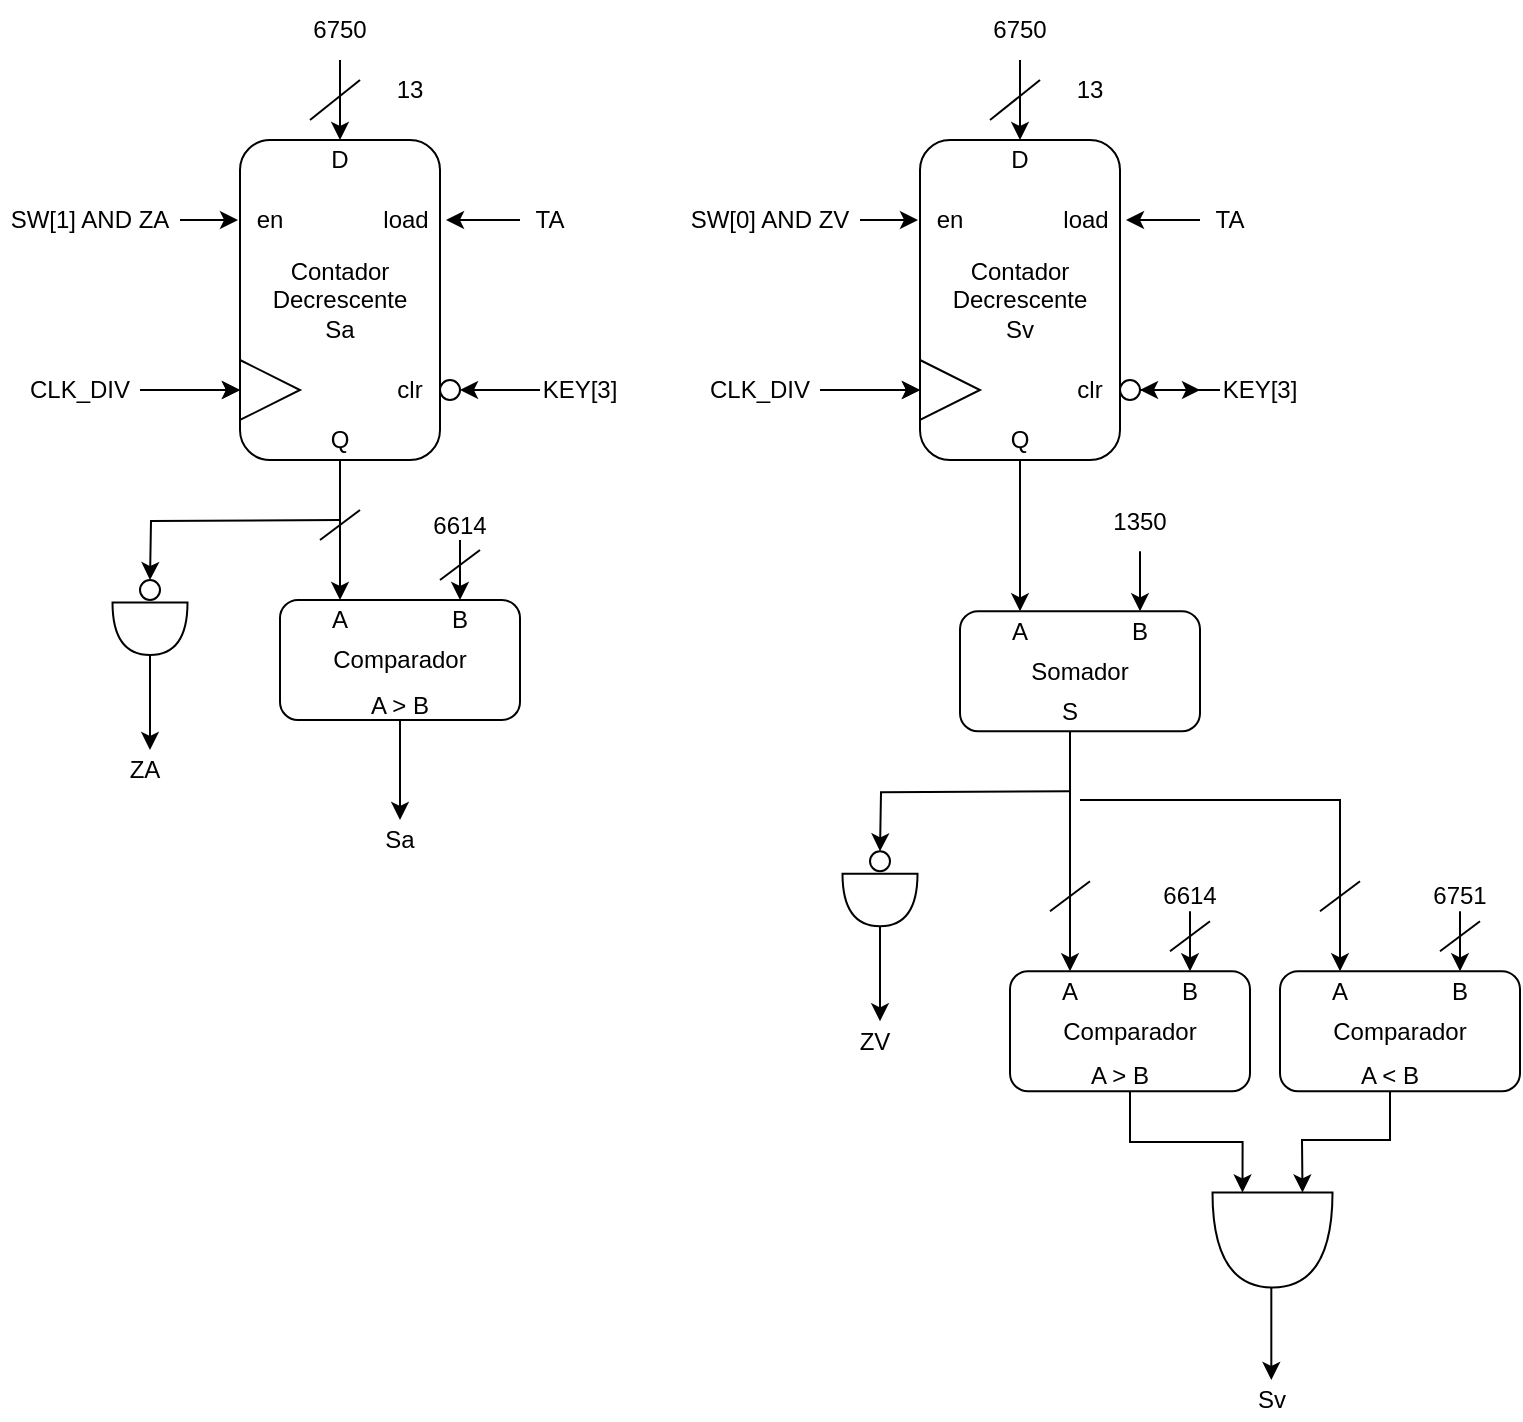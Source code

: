 <mxfile version="25.0.3">
  <diagram name="Página-1" id="-d0dwPINs9a2NCH_3Eq4">
    <mxGraphModel dx="1120" dy="462" grid="1" gridSize="10" guides="1" tooltips="1" connect="1" arrows="1" fold="1" page="1" pageScale="1" pageWidth="827" pageHeight="1169" math="0" shadow="0">
      <root>
        <mxCell id="0" />
        <mxCell id="1" parent="0" />
        <mxCell id="w7cqGUQjVS0D_V7j70pe-1" value="&lt;div&gt;Contador Decrescente&lt;/div&gt;&lt;div&gt;Sa&lt;/div&gt;" style="rounded=1;whiteSpace=wrap;html=1;" vertex="1" parent="1">
          <mxGeometry x="160" y="160" width="100" height="160" as="geometry" />
        </mxCell>
        <mxCell id="w7cqGUQjVS0D_V7j70pe-2" value="" style="triangle;whiteSpace=wrap;html=1;" vertex="1" parent="1">
          <mxGeometry x="160" y="270" width="30" height="30" as="geometry" />
        </mxCell>
        <mxCell id="w7cqGUQjVS0D_V7j70pe-3" value="" style="endArrow=classic;html=1;rounded=0;" edge="1" parent="1">
          <mxGeometry width="50" height="50" relative="1" as="geometry">
            <mxPoint x="130" y="200" as="sourcePoint" />
            <mxPoint x="159" y="200" as="targetPoint" />
          </mxGeometry>
        </mxCell>
        <mxCell id="w7cqGUQjVS0D_V7j70pe-4" value="&lt;div&gt;en&lt;/div&gt;" style="text;html=1;align=center;verticalAlign=middle;whiteSpace=wrap;rounded=0;" vertex="1" parent="1">
          <mxGeometry x="155" y="190" width="40" height="20" as="geometry" />
        </mxCell>
        <mxCell id="w7cqGUQjVS0D_V7j70pe-5" value="SW[1] AND ZA" style="text;html=1;align=center;verticalAlign=middle;whiteSpace=wrap;rounded=0;" vertex="1" parent="1">
          <mxGeometry x="40" y="185" width="90" height="30" as="geometry" />
        </mxCell>
        <mxCell id="w7cqGUQjVS0D_V7j70pe-6" value="" style="endArrow=classic;html=1;rounded=0;entryX=0;entryY=0.5;entryDx=0;entryDy=0;" edge="1" parent="1" target="w7cqGUQjVS0D_V7j70pe-2">
          <mxGeometry width="50" height="50" relative="1" as="geometry">
            <mxPoint x="110" y="285" as="sourcePoint" />
            <mxPoint x="250" y="200" as="targetPoint" />
          </mxGeometry>
        </mxCell>
        <mxCell id="w7cqGUQjVS0D_V7j70pe-8" value="" style="edgeStyle=orthogonalEdgeStyle;rounded=0;orthogonalLoop=1;jettySize=auto;html=1;" edge="1" parent="1" source="w7cqGUQjVS0D_V7j70pe-7" target="w7cqGUQjVS0D_V7j70pe-2">
          <mxGeometry relative="1" as="geometry" />
        </mxCell>
        <mxCell id="w7cqGUQjVS0D_V7j70pe-7" value="CLK_DIV" style="text;html=1;align=center;verticalAlign=middle;whiteSpace=wrap;rounded=0;" vertex="1" parent="1">
          <mxGeometry x="50" y="270" width="60" height="30" as="geometry" />
        </mxCell>
        <mxCell id="w7cqGUQjVS0D_V7j70pe-10" value="clr" style="text;html=1;align=center;verticalAlign=middle;whiteSpace=wrap;rounded=0;" vertex="1" parent="1">
          <mxGeometry x="230" y="277.5" width="30" height="15" as="geometry" />
        </mxCell>
        <mxCell id="w7cqGUQjVS0D_V7j70pe-13" value="KEY[3]" style="text;html=1;align=center;verticalAlign=middle;whiteSpace=wrap;rounded=0;" vertex="1" parent="1">
          <mxGeometry x="300" y="270" width="60" height="30" as="geometry" />
        </mxCell>
        <mxCell id="w7cqGUQjVS0D_V7j70pe-14" value="" style="ellipse;whiteSpace=wrap;html=1;aspect=fixed;" vertex="1" parent="1">
          <mxGeometry x="260" y="280" width="10" height="10" as="geometry" />
        </mxCell>
        <mxCell id="w7cqGUQjVS0D_V7j70pe-15" value="" style="endArrow=classic;html=1;rounded=0;entryX=1;entryY=0.5;entryDx=0;entryDy=0;" edge="1" parent="1" target="w7cqGUQjVS0D_V7j70pe-14">
          <mxGeometry width="50" height="50" relative="1" as="geometry">
            <mxPoint x="310" y="285" as="sourcePoint" />
            <mxPoint x="250" y="200" as="targetPoint" />
          </mxGeometry>
        </mxCell>
        <mxCell id="w7cqGUQjVS0D_V7j70pe-30" value="load" style="text;html=1;align=center;verticalAlign=middle;whiteSpace=wrap;rounded=0;" vertex="1" parent="1">
          <mxGeometry x="223" y="190" width="40" height="20" as="geometry" />
        </mxCell>
        <mxCell id="w7cqGUQjVS0D_V7j70pe-31" value="" style="endArrow=classic;html=1;rounded=0;entryX=1;entryY=0.5;entryDx=0;entryDy=0;" edge="1" parent="1" target="w7cqGUQjVS0D_V7j70pe-30">
          <mxGeometry width="50" height="50" relative="1" as="geometry">
            <mxPoint x="300" y="200" as="sourcePoint" />
            <mxPoint x="330" y="240" as="targetPoint" />
          </mxGeometry>
        </mxCell>
        <mxCell id="w7cqGUQjVS0D_V7j70pe-32" value="TA" style="text;html=1;align=center;verticalAlign=middle;whiteSpace=wrap;rounded=0;" vertex="1" parent="1">
          <mxGeometry x="300" y="185" width="30" height="30" as="geometry" />
        </mxCell>
        <mxCell id="w7cqGUQjVS0D_V7j70pe-33" value="" style="endArrow=classic;html=1;rounded=0;entryX=0.5;entryY=0;entryDx=0;entryDy=0;" edge="1" parent="1" target="w7cqGUQjVS0D_V7j70pe-1">
          <mxGeometry width="50" height="50" relative="1" as="geometry">
            <mxPoint x="210" y="120" as="sourcePoint" />
            <mxPoint x="330" y="240" as="targetPoint" />
          </mxGeometry>
        </mxCell>
        <mxCell id="w7cqGUQjVS0D_V7j70pe-34" value="6750" style="text;html=1;align=center;verticalAlign=middle;whiteSpace=wrap;rounded=0;" vertex="1" parent="1">
          <mxGeometry x="180" y="90" width="60" height="30" as="geometry" />
        </mxCell>
        <mxCell id="w7cqGUQjVS0D_V7j70pe-36" value="D" style="text;html=1;align=center;verticalAlign=middle;whiteSpace=wrap;rounded=0;" vertex="1" parent="1">
          <mxGeometry x="195" y="160" width="30" height="20" as="geometry" />
        </mxCell>
        <mxCell id="w7cqGUQjVS0D_V7j70pe-39" value="" style="endArrow=none;html=1;rounded=0;" edge="1" parent="1">
          <mxGeometry width="50" height="50" relative="1" as="geometry">
            <mxPoint x="195" y="150" as="sourcePoint" />
            <mxPoint x="220" y="130" as="targetPoint" />
          </mxGeometry>
        </mxCell>
        <mxCell id="w7cqGUQjVS0D_V7j70pe-40" value="13" style="text;html=1;align=center;verticalAlign=middle;whiteSpace=wrap;rounded=0;" vertex="1" parent="1">
          <mxGeometry x="230" y="120" width="30" height="30" as="geometry" />
        </mxCell>
        <mxCell id="w7cqGUQjVS0D_V7j70pe-41" value="Comparador" style="rounded=1;whiteSpace=wrap;html=1;" vertex="1" parent="1">
          <mxGeometry x="180" y="390" width="120" height="60" as="geometry" />
        </mxCell>
        <mxCell id="w7cqGUQjVS0D_V7j70pe-42" value="" style="endArrow=classic;html=1;rounded=0;entryX=0.25;entryY=0;entryDx=0;entryDy=0;exitX=0.5;exitY=1;exitDx=0;exitDy=0;" edge="1" parent="1" source="w7cqGUQjVS0D_V7j70pe-49" target="w7cqGUQjVS0D_V7j70pe-41">
          <mxGeometry width="50" height="50" relative="1" as="geometry">
            <mxPoint x="210" y="340" as="sourcePoint" />
            <mxPoint x="260" y="400" as="targetPoint" />
            <Array as="points">
              <mxPoint x="210" y="360" />
            </Array>
          </mxGeometry>
        </mxCell>
        <mxCell id="w7cqGUQjVS0D_V7j70pe-43" value="" style="endArrow=classic;html=1;rounded=0;entryX=0.75;entryY=0;entryDx=0;entryDy=0;" edge="1" parent="1" target="w7cqGUQjVS0D_V7j70pe-41">
          <mxGeometry width="50" height="50" relative="1" as="geometry">
            <mxPoint x="270" y="360" as="sourcePoint" />
            <mxPoint x="260" y="400" as="targetPoint" />
          </mxGeometry>
        </mxCell>
        <mxCell id="w7cqGUQjVS0D_V7j70pe-44" value="A" style="text;html=1;align=center;verticalAlign=middle;whiteSpace=wrap;rounded=0;" vertex="1" parent="1">
          <mxGeometry x="200" y="390" width="20" height="20" as="geometry" />
        </mxCell>
        <mxCell id="w7cqGUQjVS0D_V7j70pe-45" value="B" style="text;html=1;align=center;verticalAlign=middle;whiteSpace=wrap;rounded=0;" vertex="1" parent="1">
          <mxGeometry x="260" y="390" width="20" height="20" as="geometry" />
        </mxCell>
        <mxCell id="w7cqGUQjVS0D_V7j70pe-47" value="6614" style="text;html=1;align=center;verticalAlign=middle;whiteSpace=wrap;rounded=0;" vertex="1" parent="1">
          <mxGeometry x="250" y="340" width="40" height="25" as="geometry" />
        </mxCell>
        <mxCell id="w7cqGUQjVS0D_V7j70pe-49" value="Q" style="text;html=1;align=center;verticalAlign=middle;whiteSpace=wrap;rounded=0;" vertex="1" parent="1">
          <mxGeometry x="200" y="300" width="20" height="20" as="geometry" />
        </mxCell>
        <mxCell id="w7cqGUQjVS0D_V7j70pe-50" value="" style="endArrow=classic;html=1;rounded=0;exitX=0.5;exitY=1;exitDx=0;exitDy=0;" edge="1" parent="1" source="w7cqGUQjVS0D_V7j70pe-41">
          <mxGeometry width="50" height="50" relative="1" as="geometry">
            <mxPoint x="210" y="450" as="sourcePoint" />
            <mxPoint x="240" y="500" as="targetPoint" />
          </mxGeometry>
        </mxCell>
        <mxCell id="w7cqGUQjVS0D_V7j70pe-51" value="A &amp;gt; B" style="text;html=1;align=center;verticalAlign=middle;whiteSpace=wrap;rounded=0;" vertex="1" parent="1">
          <mxGeometry x="220" y="435" width="40" height="15" as="geometry" />
        </mxCell>
        <mxCell id="w7cqGUQjVS0D_V7j70pe-52" value="Sa" style="text;html=1;align=center;verticalAlign=middle;whiteSpace=wrap;rounded=0;" vertex="1" parent="1">
          <mxGeometry x="225" y="500" width="30" height="20" as="geometry" />
        </mxCell>
        <mxCell id="w7cqGUQjVS0D_V7j70pe-55" value="" style="endArrow=none;html=1;rounded=0;" edge="1" parent="1">
          <mxGeometry width="50" height="50" relative="1" as="geometry">
            <mxPoint x="200" y="360" as="sourcePoint" />
            <mxPoint x="220" y="345" as="targetPoint" />
          </mxGeometry>
        </mxCell>
        <mxCell id="w7cqGUQjVS0D_V7j70pe-57" value="" style="endArrow=none;html=1;rounded=0;" edge="1" parent="1">
          <mxGeometry width="50" height="50" relative="1" as="geometry">
            <mxPoint x="260" y="380" as="sourcePoint" />
            <mxPoint x="280" y="365" as="targetPoint" />
          </mxGeometry>
        </mxCell>
        <mxCell id="w7cqGUQjVS0D_V7j70pe-59" value="" style="endArrow=classic;html=1;rounded=0;edgeStyle=orthogonalEdgeStyle;" edge="1" parent="1">
          <mxGeometry width="50" height="50" relative="1" as="geometry">
            <mxPoint x="210" y="350" as="sourcePoint" />
            <mxPoint x="115" y="380" as="targetPoint" />
          </mxGeometry>
        </mxCell>
        <mxCell id="w7cqGUQjVS0D_V7j70pe-60" value="" style="endArrow=classic;html=1;rounded=0;exitX=1;exitY=0.5;exitDx=0;exitDy=0;exitPerimeter=0;" edge="1" parent="1">
          <mxGeometry width="50" height="50" relative="1" as="geometry">
            <mxPoint x="115" y="410" as="sourcePoint" />
            <mxPoint x="115" y="465" as="targetPoint" />
          </mxGeometry>
        </mxCell>
        <mxCell id="w7cqGUQjVS0D_V7j70pe-61" value="ZA" style="text;html=1;align=center;verticalAlign=middle;whiteSpace=wrap;rounded=0;" vertex="1" parent="1">
          <mxGeometry x="95" y="465" width="35" height="20" as="geometry" />
        </mxCell>
        <mxCell id="w7cqGUQjVS0D_V7j70pe-63" value="" style="ellipse;whiteSpace=wrap;html=1;aspect=fixed;" vertex="1" parent="1">
          <mxGeometry x="110" y="380" width="10" height="10" as="geometry" />
        </mxCell>
        <mxCell id="w7cqGUQjVS0D_V7j70pe-68" value="" style="shape=or;whiteSpace=wrap;html=1;rotation=90;" vertex="1" parent="1">
          <mxGeometry x="101.88" y="385.63" width="26.25" height="37.5" as="geometry" />
        </mxCell>
        <mxCell id="w7cqGUQjVS0D_V7j70pe-69" value="&lt;div&gt;Contador Decrescente&lt;/div&gt;&lt;div&gt;Sv&lt;/div&gt;" style="rounded=1;whiteSpace=wrap;html=1;" vertex="1" parent="1">
          <mxGeometry x="500" y="160" width="100" height="160" as="geometry" />
        </mxCell>
        <mxCell id="w7cqGUQjVS0D_V7j70pe-70" value="" style="triangle;whiteSpace=wrap;html=1;" vertex="1" parent="1">
          <mxGeometry x="500" y="270" width="30" height="30" as="geometry" />
        </mxCell>
        <mxCell id="w7cqGUQjVS0D_V7j70pe-71" value="" style="endArrow=classic;html=1;rounded=0;" edge="1" parent="1">
          <mxGeometry width="50" height="50" relative="1" as="geometry">
            <mxPoint x="470" y="200" as="sourcePoint" />
            <mxPoint x="499" y="200" as="targetPoint" />
          </mxGeometry>
        </mxCell>
        <mxCell id="w7cqGUQjVS0D_V7j70pe-72" value="&lt;div&gt;en&lt;/div&gt;" style="text;html=1;align=center;verticalAlign=middle;whiteSpace=wrap;rounded=0;" vertex="1" parent="1">
          <mxGeometry x="495" y="190" width="40" height="20" as="geometry" />
        </mxCell>
        <mxCell id="w7cqGUQjVS0D_V7j70pe-73" value="SW[0] AND ZV" style="text;html=1;align=center;verticalAlign=middle;whiteSpace=wrap;rounded=0;" vertex="1" parent="1">
          <mxGeometry x="380" y="185" width="90" height="30" as="geometry" />
        </mxCell>
        <mxCell id="w7cqGUQjVS0D_V7j70pe-74" value="" style="endArrow=classic;html=1;rounded=0;entryX=0;entryY=0.5;entryDx=0;entryDy=0;" edge="1" parent="1" target="w7cqGUQjVS0D_V7j70pe-70">
          <mxGeometry width="50" height="50" relative="1" as="geometry">
            <mxPoint x="450" y="285" as="sourcePoint" />
            <mxPoint x="590" y="200" as="targetPoint" />
          </mxGeometry>
        </mxCell>
        <mxCell id="w7cqGUQjVS0D_V7j70pe-75" value="" style="edgeStyle=orthogonalEdgeStyle;rounded=0;orthogonalLoop=1;jettySize=auto;html=1;" edge="1" parent="1" source="w7cqGUQjVS0D_V7j70pe-76" target="w7cqGUQjVS0D_V7j70pe-70">
          <mxGeometry relative="1" as="geometry" />
        </mxCell>
        <mxCell id="w7cqGUQjVS0D_V7j70pe-76" value="CLK_DIV" style="text;html=1;align=center;verticalAlign=middle;whiteSpace=wrap;rounded=0;" vertex="1" parent="1">
          <mxGeometry x="390" y="270" width="60" height="30" as="geometry" />
        </mxCell>
        <mxCell id="w7cqGUQjVS0D_V7j70pe-77" value="" style="edgeStyle=orthogonalEdgeStyle;rounded=0;orthogonalLoop=1;jettySize=auto;html=1;" edge="1" parent="1" source="w7cqGUQjVS0D_V7j70pe-78" target="w7cqGUQjVS0D_V7j70pe-79">
          <mxGeometry relative="1" as="geometry" />
        </mxCell>
        <mxCell id="w7cqGUQjVS0D_V7j70pe-78" value="clr" style="text;html=1;align=center;verticalAlign=middle;whiteSpace=wrap;rounded=0;" vertex="1" parent="1">
          <mxGeometry x="570" y="277.5" width="30" height="15" as="geometry" />
        </mxCell>
        <mxCell id="w7cqGUQjVS0D_V7j70pe-79" value="KEY[3]" style="text;html=1;align=center;verticalAlign=middle;whiteSpace=wrap;rounded=0;" vertex="1" parent="1">
          <mxGeometry x="640" y="270" width="60" height="30" as="geometry" />
        </mxCell>
        <mxCell id="w7cqGUQjVS0D_V7j70pe-80" value="" style="ellipse;whiteSpace=wrap;html=1;aspect=fixed;" vertex="1" parent="1">
          <mxGeometry x="600" y="280" width="10" height="10" as="geometry" />
        </mxCell>
        <mxCell id="w7cqGUQjVS0D_V7j70pe-81" value="" style="endArrow=classic;html=1;rounded=0;entryX=1;entryY=0.5;entryDx=0;entryDy=0;" edge="1" parent="1" target="w7cqGUQjVS0D_V7j70pe-80">
          <mxGeometry width="50" height="50" relative="1" as="geometry">
            <mxPoint x="650" y="285" as="sourcePoint" />
            <mxPoint x="590" y="200" as="targetPoint" />
          </mxGeometry>
        </mxCell>
        <mxCell id="w7cqGUQjVS0D_V7j70pe-82" value="load" style="text;html=1;align=center;verticalAlign=middle;whiteSpace=wrap;rounded=0;" vertex="1" parent="1">
          <mxGeometry x="563" y="190" width="40" height="20" as="geometry" />
        </mxCell>
        <mxCell id="w7cqGUQjVS0D_V7j70pe-83" value="" style="endArrow=classic;html=1;rounded=0;entryX=1;entryY=0.5;entryDx=0;entryDy=0;" edge="1" parent="1" target="w7cqGUQjVS0D_V7j70pe-82">
          <mxGeometry width="50" height="50" relative="1" as="geometry">
            <mxPoint x="640" y="200" as="sourcePoint" />
            <mxPoint x="670" y="240" as="targetPoint" />
          </mxGeometry>
        </mxCell>
        <mxCell id="w7cqGUQjVS0D_V7j70pe-84" value="TA" style="text;html=1;align=center;verticalAlign=middle;whiteSpace=wrap;rounded=0;" vertex="1" parent="1">
          <mxGeometry x="640" y="185" width="30" height="30" as="geometry" />
        </mxCell>
        <mxCell id="w7cqGUQjVS0D_V7j70pe-85" value="" style="endArrow=classic;html=1;rounded=0;entryX=0.5;entryY=0;entryDx=0;entryDy=0;" edge="1" parent="1" target="w7cqGUQjVS0D_V7j70pe-69">
          <mxGeometry width="50" height="50" relative="1" as="geometry">
            <mxPoint x="550" y="120" as="sourcePoint" />
            <mxPoint x="670" y="240" as="targetPoint" />
          </mxGeometry>
        </mxCell>
        <mxCell id="w7cqGUQjVS0D_V7j70pe-86" value="6750" style="text;html=1;align=center;verticalAlign=middle;whiteSpace=wrap;rounded=0;" vertex="1" parent="1">
          <mxGeometry x="520" y="90" width="60" height="30" as="geometry" />
        </mxCell>
        <mxCell id="w7cqGUQjVS0D_V7j70pe-87" value="D" style="text;html=1;align=center;verticalAlign=middle;whiteSpace=wrap;rounded=0;" vertex="1" parent="1">
          <mxGeometry x="535" y="160" width="30" height="20" as="geometry" />
        </mxCell>
        <mxCell id="w7cqGUQjVS0D_V7j70pe-88" value="" style="endArrow=none;html=1;rounded=0;" edge="1" parent="1">
          <mxGeometry width="50" height="50" relative="1" as="geometry">
            <mxPoint x="535" y="150" as="sourcePoint" />
            <mxPoint x="560" y="130" as="targetPoint" />
          </mxGeometry>
        </mxCell>
        <mxCell id="w7cqGUQjVS0D_V7j70pe-89" value="13" style="text;html=1;align=center;verticalAlign=middle;whiteSpace=wrap;rounded=0;" vertex="1" parent="1">
          <mxGeometry x="570" y="120" width="30" height="30" as="geometry" />
        </mxCell>
        <mxCell id="w7cqGUQjVS0D_V7j70pe-90" value="Comparador" style="rounded=1;whiteSpace=wrap;html=1;" vertex="1" parent="1">
          <mxGeometry x="545" y="575.63" width="120" height="60" as="geometry" />
        </mxCell>
        <mxCell id="w7cqGUQjVS0D_V7j70pe-91" value="" style="endArrow=classic;html=1;rounded=0;entryX=0.25;entryY=0;entryDx=0;entryDy=0;exitX=0.5;exitY=1;exitDx=0;exitDy=0;" edge="1" parent="1" target="w7cqGUQjVS0D_V7j70pe-90">
          <mxGeometry width="50" height="50" relative="1" as="geometry">
            <mxPoint x="575" y="455.63" as="sourcePoint" />
            <mxPoint x="625" y="535.63" as="targetPoint" />
            <Array as="points">
              <mxPoint x="575" y="495.63" />
            </Array>
          </mxGeometry>
        </mxCell>
        <mxCell id="w7cqGUQjVS0D_V7j70pe-92" value="" style="endArrow=classic;html=1;rounded=0;entryX=0.75;entryY=0;entryDx=0;entryDy=0;" edge="1" parent="1" target="w7cqGUQjVS0D_V7j70pe-90">
          <mxGeometry width="50" height="50" relative="1" as="geometry">
            <mxPoint x="635" y="545.63" as="sourcePoint" />
            <mxPoint x="625" y="585.63" as="targetPoint" />
          </mxGeometry>
        </mxCell>
        <mxCell id="w7cqGUQjVS0D_V7j70pe-93" value="A" style="text;html=1;align=center;verticalAlign=middle;whiteSpace=wrap;rounded=0;" vertex="1" parent="1">
          <mxGeometry x="565" y="575.63" width="20" height="20" as="geometry" />
        </mxCell>
        <mxCell id="w7cqGUQjVS0D_V7j70pe-94" value="B" style="text;html=1;align=center;verticalAlign=middle;whiteSpace=wrap;rounded=0;" vertex="1" parent="1">
          <mxGeometry x="625" y="575.63" width="20" height="20" as="geometry" />
        </mxCell>
        <mxCell id="w7cqGUQjVS0D_V7j70pe-95" value="6614" style="text;html=1;align=center;verticalAlign=middle;whiteSpace=wrap;rounded=0;" vertex="1" parent="1">
          <mxGeometry x="615" y="525.63" width="40" height="25" as="geometry" />
        </mxCell>
        <mxCell id="w7cqGUQjVS0D_V7j70pe-96" value="Q" style="text;html=1;align=center;verticalAlign=middle;whiteSpace=wrap;rounded=0;" vertex="1" parent="1">
          <mxGeometry x="540" y="300" width="20" height="20" as="geometry" />
        </mxCell>
        <mxCell id="w7cqGUQjVS0D_V7j70pe-97" value="" style="endArrow=classic;html=1;rounded=0;exitX=0.5;exitY=1;exitDx=0;exitDy=0;" edge="1" parent="1">
          <mxGeometry width="50" height="50" relative="1" as="geometry">
            <mxPoint x="675.66" y="730.0" as="sourcePoint" />
            <mxPoint x="675.66" y="780" as="targetPoint" />
          </mxGeometry>
        </mxCell>
        <mxCell id="w7cqGUQjVS0D_V7j70pe-98" value="A &amp;gt; B" style="text;html=1;align=center;verticalAlign=middle;whiteSpace=wrap;rounded=0;" vertex="1" parent="1">
          <mxGeometry x="580" y="620.63" width="40" height="15" as="geometry" />
        </mxCell>
        <mxCell id="w7cqGUQjVS0D_V7j70pe-99" value="Sv" style="text;html=1;align=center;verticalAlign=middle;whiteSpace=wrap;rounded=0;" vertex="1" parent="1">
          <mxGeometry x="661.25" y="780" width="30" height="20" as="geometry" />
        </mxCell>
        <mxCell id="w7cqGUQjVS0D_V7j70pe-100" value="" style="endArrow=none;html=1;rounded=0;" edge="1" parent="1">
          <mxGeometry width="50" height="50" relative="1" as="geometry">
            <mxPoint x="565" y="545.63" as="sourcePoint" />
            <mxPoint x="585" y="530.63" as="targetPoint" />
          </mxGeometry>
        </mxCell>
        <mxCell id="w7cqGUQjVS0D_V7j70pe-101" value="" style="endArrow=none;html=1;rounded=0;" edge="1" parent="1">
          <mxGeometry width="50" height="50" relative="1" as="geometry">
            <mxPoint x="625" y="565.63" as="sourcePoint" />
            <mxPoint x="645" y="550.63" as="targetPoint" />
          </mxGeometry>
        </mxCell>
        <mxCell id="w7cqGUQjVS0D_V7j70pe-102" value="" style="endArrow=classic;html=1;rounded=0;edgeStyle=orthogonalEdgeStyle;" edge="1" parent="1">
          <mxGeometry width="50" height="50" relative="1" as="geometry">
            <mxPoint x="575" y="485.63" as="sourcePoint" />
            <mxPoint x="480" y="515.63" as="targetPoint" />
          </mxGeometry>
        </mxCell>
        <mxCell id="w7cqGUQjVS0D_V7j70pe-103" value="" style="endArrow=classic;html=1;rounded=0;exitX=1;exitY=0.5;exitDx=0;exitDy=0;exitPerimeter=0;" edge="1" parent="1">
          <mxGeometry width="50" height="50" relative="1" as="geometry">
            <mxPoint x="480" y="545.63" as="sourcePoint" />
            <mxPoint x="480" y="600.63" as="targetPoint" />
          </mxGeometry>
        </mxCell>
        <mxCell id="w7cqGUQjVS0D_V7j70pe-104" value="ZV" style="text;html=1;align=center;verticalAlign=middle;whiteSpace=wrap;rounded=0;" vertex="1" parent="1">
          <mxGeometry x="460" y="600.63" width="35" height="20" as="geometry" />
        </mxCell>
        <mxCell id="w7cqGUQjVS0D_V7j70pe-105" value="" style="ellipse;whiteSpace=wrap;html=1;aspect=fixed;" vertex="1" parent="1">
          <mxGeometry x="475" y="515.63" width="10" height="10" as="geometry" />
        </mxCell>
        <mxCell id="w7cqGUQjVS0D_V7j70pe-106" value="" style="shape=or;whiteSpace=wrap;html=1;rotation=90;" vertex="1" parent="1">
          <mxGeometry x="466.88" y="521.26" width="26.25" height="37.5" as="geometry" />
        </mxCell>
        <mxCell id="w7cqGUQjVS0D_V7j70pe-108" value="Somador" style="rounded=1;whiteSpace=wrap;html=1;" vertex="1" parent="1">
          <mxGeometry x="520" y="395.63" width="120" height="60" as="geometry" />
        </mxCell>
        <mxCell id="w7cqGUQjVS0D_V7j70pe-109" value="" style="endArrow=classic;html=1;rounded=0;entryX=0.75;entryY=0;entryDx=0;entryDy=0;" edge="1" parent="1" target="w7cqGUQjVS0D_V7j70pe-108">
          <mxGeometry width="50" height="50" relative="1" as="geometry">
            <mxPoint x="610" y="365.63" as="sourcePoint" />
            <mxPoint x="485" y="415.63" as="targetPoint" />
          </mxGeometry>
        </mxCell>
        <mxCell id="w7cqGUQjVS0D_V7j70pe-110" value="1350" style="text;html=1;align=center;verticalAlign=middle;whiteSpace=wrap;rounded=0;" vertex="1" parent="1">
          <mxGeometry x="580" y="335.63" width="60" height="30" as="geometry" />
        </mxCell>
        <mxCell id="w7cqGUQjVS0D_V7j70pe-111" value="" style="endArrow=classic;html=1;rounded=0;entryX=0.25;entryY=0;entryDx=0;entryDy=0;exitX=0.5;exitY=1;exitDx=0;exitDy=0;" edge="1" parent="1" source="w7cqGUQjVS0D_V7j70pe-96" target="w7cqGUQjVS0D_V7j70pe-108">
          <mxGeometry width="50" height="50" relative="1" as="geometry">
            <mxPoint x="550" y="335.63" as="sourcePoint" />
            <mxPoint x="485" y="405.63" as="targetPoint" />
          </mxGeometry>
        </mxCell>
        <mxCell id="w7cqGUQjVS0D_V7j70pe-112" value="A" style="text;html=1;align=center;verticalAlign=middle;whiteSpace=wrap;rounded=0;" vertex="1" parent="1">
          <mxGeometry x="540" y="395.63" width="20" height="20" as="geometry" />
        </mxCell>
        <mxCell id="w7cqGUQjVS0D_V7j70pe-113" value="B" style="text;html=1;align=center;verticalAlign=middle;whiteSpace=wrap;rounded=0;" vertex="1" parent="1">
          <mxGeometry x="600" y="395.63" width="20" height="20" as="geometry" />
        </mxCell>
        <mxCell id="w7cqGUQjVS0D_V7j70pe-114" value="S" style="text;html=1;align=center;verticalAlign=middle;whiteSpace=wrap;rounded=0;" vertex="1" parent="1">
          <mxGeometry x="565" y="435.63" width="20" height="20" as="geometry" />
        </mxCell>
        <mxCell id="w7cqGUQjVS0D_V7j70pe-118" value="Comparador" style="rounded=1;whiteSpace=wrap;html=1;" vertex="1" parent="1">
          <mxGeometry x="680" y="575.63" width="120" height="60" as="geometry" />
        </mxCell>
        <mxCell id="w7cqGUQjVS0D_V7j70pe-119" value="" style="endArrow=classic;html=1;rounded=0;entryX=0.75;entryY=0;entryDx=0;entryDy=0;" edge="1" parent="1" target="w7cqGUQjVS0D_V7j70pe-118">
          <mxGeometry width="50" height="50" relative="1" as="geometry">
            <mxPoint x="770" y="545.63" as="sourcePoint" />
            <mxPoint x="760" y="585.63" as="targetPoint" />
          </mxGeometry>
        </mxCell>
        <mxCell id="w7cqGUQjVS0D_V7j70pe-120" value="A" style="text;html=1;align=center;verticalAlign=middle;whiteSpace=wrap;rounded=0;" vertex="1" parent="1">
          <mxGeometry x="700" y="575.63" width="20" height="20" as="geometry" />
        </mxCell>
        <mxCell id="w7cqGUQjVS0D_V7j70pe-121" value="B" style="text;html=1;align=center;verticalAlign=middle;whiteSpace=wrap;rounded=0;" vertex="1" parent="1">
          <mxGeometry x="760" y="575.63" width="20" height="20" as="geometry" />
        </mxCell>
        <mxCell id="w7cqGUQjVS0D_V7j70pe-122" value="6751" style="text;html=1;align=center;verticalAlign=middle;whiteSpace=wrap;rounded=0;" vertex="1" parent="1">
          <mxGeometry x="750" y="525.63" width="40" height="25" as="geometry" />
        </mxCell>
        <mxCell id="w7cqGUQjVS0D_V7j70pe-123" value="A &amp;lt; B" style="text;html=1;align=center;verticalAlign=middle;whiteSpace=wrap;rounded=0;" vertex="1" parent="1">
          <mxGeometry x="715" y="620.63" width="40" height="15" as="geometry" />
        </mxCell>
        <mxCell id="w7cqGUQjVS0D_V7j70pe-124" value="" style="endArrow=none;html=1;rounded=0;" edge="1" parent="1">
          <mxGeometry width="50" height="50" relative="1" as="geometry">
            <mxPoint x="700" y="545.63" as="sourcePoint" />
            <mxPoint x="720" y="530.63" as="targetPoint" />
          </mxGeometry>
        </mxCell>
        <mxCell id="w7cqGUQjVS0D_V7j70pe-125" value="" style="endArrow=none;html=1;rounded=0;" edge="1" parent="1">
          <mxGeometry width="50" height="50" relative="1" as="geometry">
            <mxPoint x="760" y="565.63" as="sourcePoint" />
            <mxPoint x="780" y="550.63" as="targetPoint" />
          </mxGeometry>
        </mxCell>
        <mxCell id="w7cqGUQjVS0D_V7j70pe-126" value="" style="endArrow=classic;html=1;rounded=0;entryX=0.5;entryY=0;entryDx=0;entryDy=0;" edge="1" parent="1" target="w7cqGUQjVS0D_V7j70pe-120">
          <mxGeometry width="50" height="50" relative="1" as="geometry">
            <mxPoint x="580" y="490" as="sourcePoint" />
            <mxPoint x="600" y="550" as="targetPoint" />
            <Array as="points">
              <mxPoint x="710" y="490" />
            </Array>
          </mxGeometry>
        </mxCell>
        <mxCell id="w7cqGUQjVS0D_V7j70pe-127" value="" style="shape=or;whiteSpace=wrap;html=1;rotation=90;" vertex="1" parent="1">
          <mxGeometry x="652.5" y="680" width="47.5" height="60" as="geometry" />
        </mxCell>
        <mxCell id="w7cqGUQjVS0D_V7j70pe-129" style="edgeStyle=orthogonalEdgeStyle;rounded=0;orthogonalLoop=1;jettySize=auto;html=1;entryX=0;entryY=0.75;entryDx=0;entryDy=0;entryPerimeter=0;" edge="1" parent="1" source="w7cqGUQjVS0D_V7j70pe-90" target="w7cqGUQjVS0D_V7j70pe-127">
          <mxGeometry relative="1" as="geometry" />
        </mxCell>
        <mxCell id="w7cqGUQjVS0D_V7j70pe-130" value="" style="endArrow=classic;html=1;rounded=0;exitX=0.5;exitY=1;exitDx=0;exitDy=0;entryX=0;entryY=0.25;entryDx=0;entryDy=0;entryPerimeter=0;" edge="1" parent="1" source="w7cqGUQjVS0D_V7j70pe-123" target="w7cqGUQjVS0D_V7j70pe-127">
          <mxGeometry width="50" height="50" relative="1" as="geometry">
            <mxPoint x="550" y="600" as="sourcePoint" />
            <mxPoint x="600" y="550" as="targetPoint" />
            <Array as="points">
              <mxPoint x="735" y="660" />
              <mxPoint x="691" y="660" />
            </Array>
          </mxGeometry>
        </mxCell>
      </root>
    </mxGraphModel>
  </diagram>
</mxfile>
